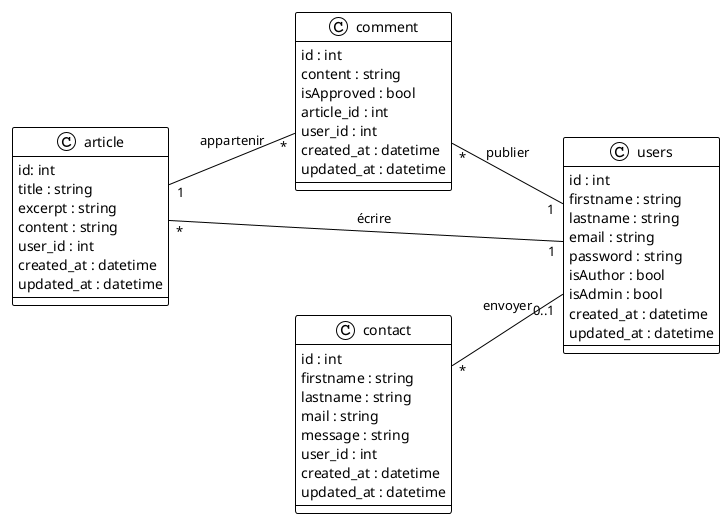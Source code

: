 @startuml

!theme plain
left to right direction

class article {
    id: int
    title : string
    excerpt : string
    content : string
    user_id : int
    created_at : datetime
    updated_at : datetime
}

class comment {
    id : int
    content : string
    isApproved : bool
    article_id : int
    user_id : int
    created_at : datetime
    updated_at : datetime
}

class users {
    id : int
    firstname : string
    lastname : string
    email : string
    password : string
    isAuthor : bool
    isAdmin : bool
    created_at : datetime
    updated_at : datetime
}

class contact {
    id : int
    firstname : string
    lastname : string
    mail : string
    message : string
    user_id : int
    created_at : datetime
    updated_at : datetime
}

contact "*" -- "0..1" users : envoyer
article "*" -- "1" users : écrire
comment "*" -- "1" users : publier
article "1" -- "*" comment : appartenir

@enduml